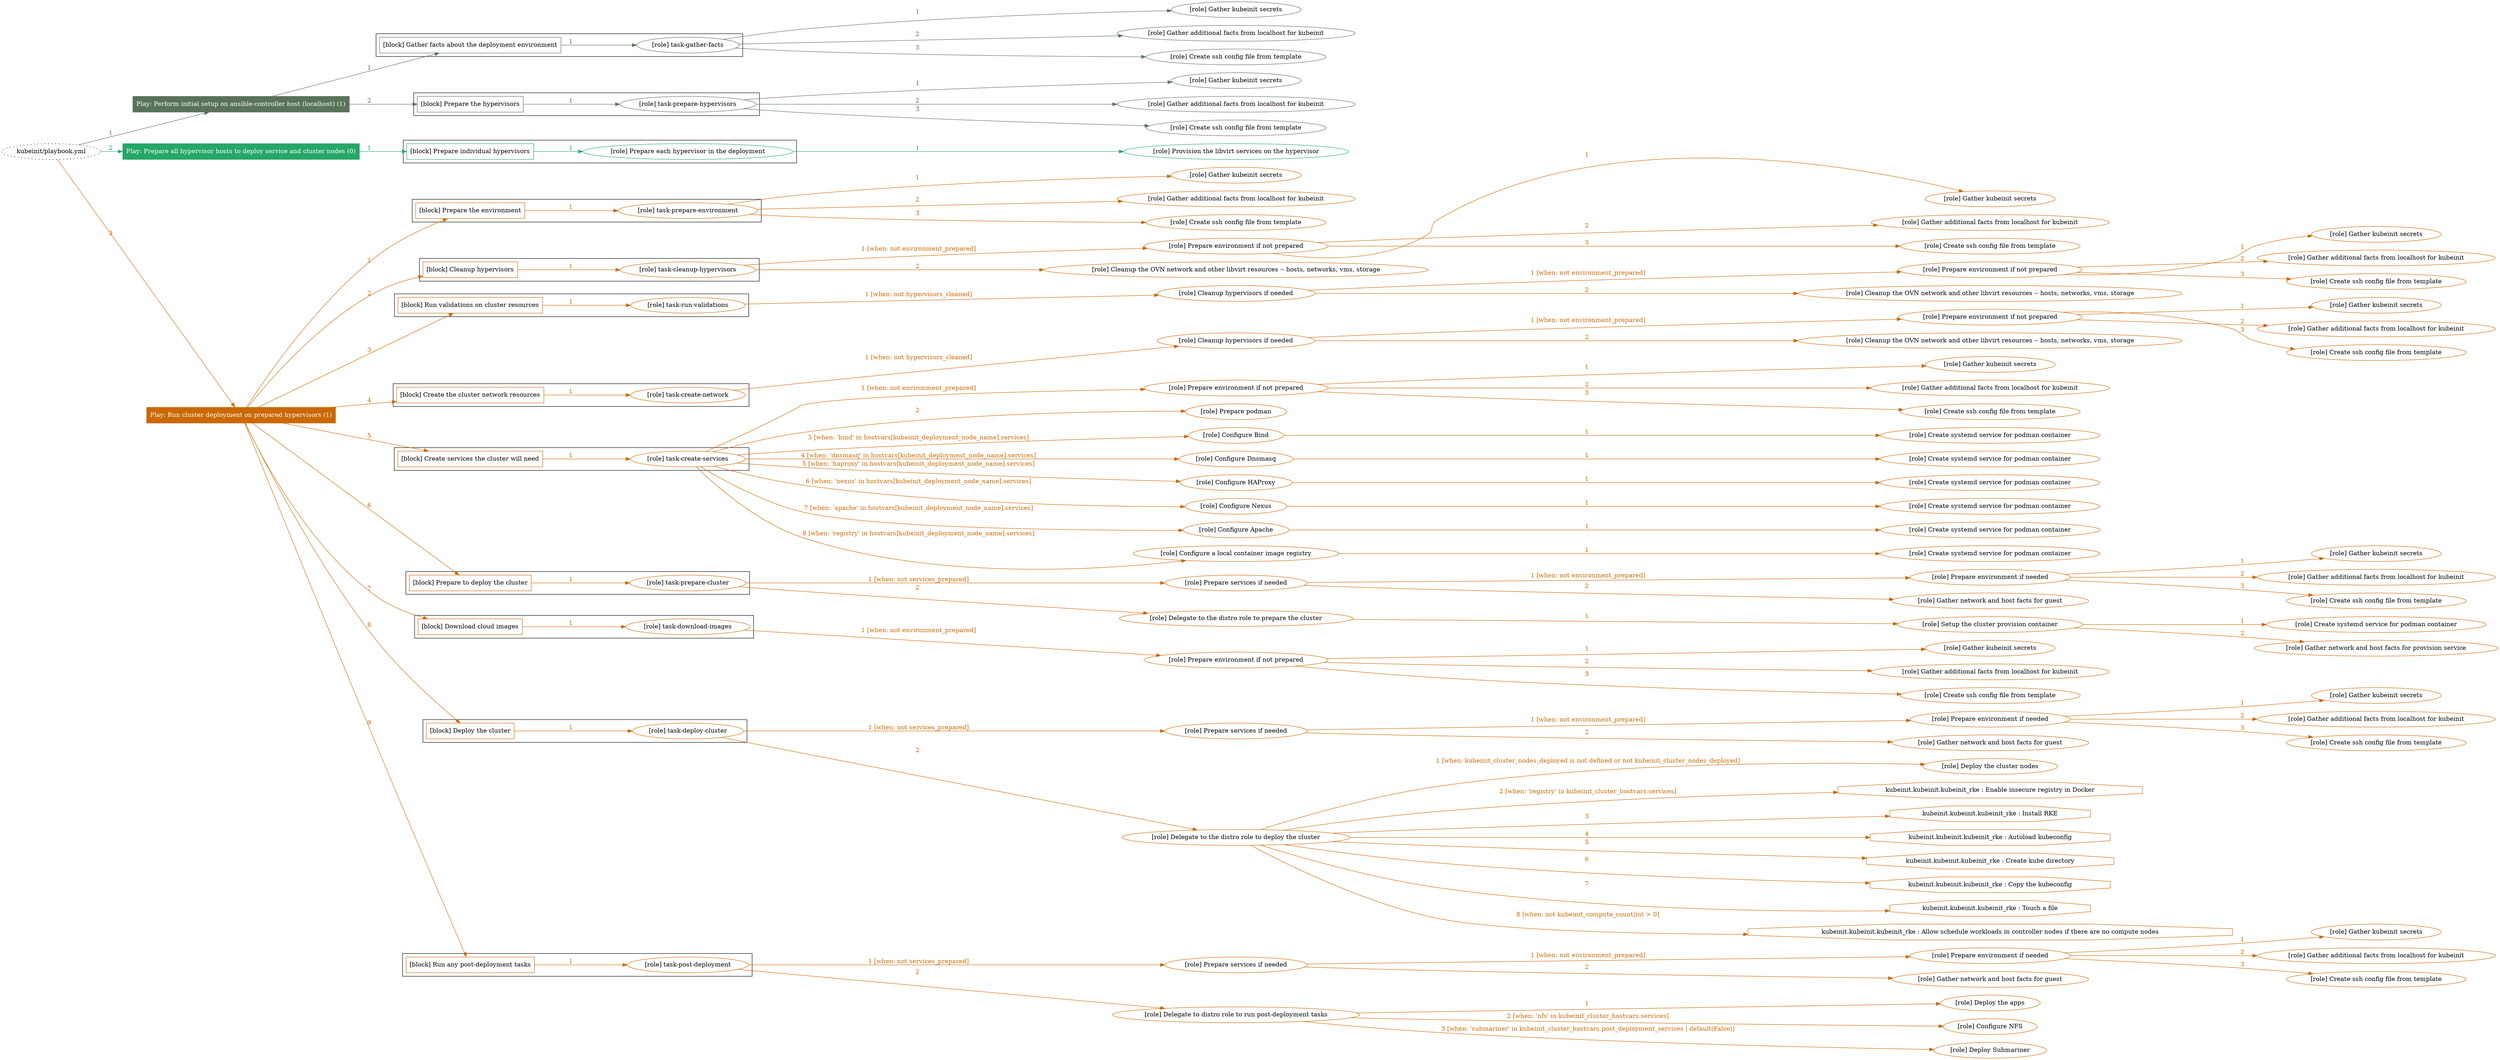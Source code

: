 digraph {
	graph [concentrate=true ordering=in rankdir=LR ratio=fill]
	edge [esep=5 sep=10]
	"kubeinit/playbook.yml" [URL="/home/runner/work/kubeinit/kubeinit/kubeinit/playbook.yml" id=playbook_0640680f style=dotted]
	play_a9585a1d [label="Play: Perform initial setup on ansible-controller host (localhost) (1)" URL="/home/runner/work/kubeinit/kubeinit/kubeinit/playbook.yml" color="#59735b" fontcolor="#ffffff" id=play_a9585a1d shape=box style=filled tooltip=localhost]
	"kubeinit/playbook.yml" -> play_a9585a1d [label="1 " color="#59735b" fontcolor="#59735b" id=edge_07cf45b5 labeltooltip="1 " tooltip="1 "]
	subgraph "Gather kubeinit secrets" {
		role_87d16837 [label="[role] Gather kubeinit secrets" URL="/home/runner/.ansible/collections/ansible_collections/kubeinit/kubeinit/roles/kubeinit_prepare/tasks/gather_kubeinit_facts.yml" color="#59735b" id=role_87d16837 tooltip="Gather kubeinit secrets"]
	}
	subgraph "Gather additional facts from localhost for kubeinit" {
		role_31825353 [label="[role] Gather additional facts from localhost for kubeinit" URL="/home/runner/.ansible/collections/ansible_collections/kubeinit/kubeinit/roles/kubeinit_prepare/tasks/gather_kubeinit_facts.yml" color="#59735b" id=role_31825353 tooltip="Gather additional facts from localhost for kubeinit"]
	}
	subgraph "Create ssh config file from template" {
		role_62c1ba5a [label="[role] Create ssh config file from template" URL="/home/runner/.ansible/collections/ansible_collections/kubeinit/kubeinit/roles/kubeinit_prepare/tasks/gather_kubeinit_facts.yml" color="#59735b" id=role_62c1ba5a tooltip="Create ssh config file from template"]
	}
	subgraph "task-gather-facts" {
		role_0451135e [label="[role] task-gather-facts" URL="/home/runner/work/kubeinit/kubeinit/kubeinit/playbook.yml" color="#59735b" id=role_0451135e tooltip="task-gather-facts"]
		role_0451135e -> role_87d16837 [label="1 " color="#59735b" fontcolor="#59735b" id=edge_85fcbde8 labeltooltip="1 " tooltip="1 "]
		role_0451135e -> role_31825353 [label="2 " color="#59735b" fontcolor="#59735b" id=edge_34ab0690 labeltooltip="2 " tooltip="2 "]
		role_0451135e -> role_62c1ba5a [label="3 " color="#59735b" fontcolor="#59735b" id=edge_86b40a93 labeltooltip="3 " tooltip="3 "]
	}
	subgraph "Gather kubeinit secrets" {
		role_75d07490 [label="[role] Gather kubeinit secrets" URL="/home/runner/.ansible/collections/ansible_collections/kubeinit/kubeinit/roles/kubeinit_prepare/tasks/gather_kubeinit_facts.yml" color="#59735b" id=role_75d07490 tooltip="Gather kubeinit secrets"]
	}
	subgraph "Gather additional facts from localhost for kubeinit" {
		role_0d05b82c [label="[role] Gather additional facts from localhost for kubeinit" URL="/home/runner/.ansible/collections/ansible_collections/kubeinit/kubeinit/roles/kubeinit_prepare/tasks/gather_kubeinit_facts.yml" color="#59735b" id=role_0d05b82c tooltip="Gather additional facts from localhost for kubeinit"]
	}
	subgraph "Create ssh config file from template" {
		role_a7983961 [label="[role] Create ssh config file from template" URL="/home/runner/.ansible/collections/ansible_collections/kubeinit/kubeinit/roles/kubeinit_prepare/tasks/gather_kubeinit_facts.yml" color="#59735b" id=role_a7983961 tooltip="Create ssh config file from template"]
	}
	subgraph "task-prepare-hypervisors" {
		role_18a8e73a [label="[role] task-prepare-hypervisors" URL="/home/runner/work/kubeinit/kubeinit/kubeinit/playbook.yml" color="#59735b" id=role_18a8e73a tooltip="task-prepare-hypervisors"]
		role_18a8e73a -> role_75d07490 [label="1 " color="#59735b" fontcolor="#59735b" id=edge_0344a276 labeltooltip="1 " tooltip="1 "]
		role_18a8e73a -> role_0d05b82c [label="2 " color="#59735b" fontcolor="#59735b" id=edge_66d9ffa1 labeltooltip="2 " tooltip="2 "]
		role_18a8e73a -> role_a7983961 [label="3 " color="#59735b" fontcolor="#59735b" id=edge_4492726b labeltooltip="3 " tooltip="3 "]
	}
	subgraph "Play: Perform initial setup on ansible-controller host (localhost) (1)" {
		play_a9585a1d -> block_f151a450 [label=1 color="#59735b" fontcolor="#59735b" id=edge_dfed8ecf labeltooltip=1 tooltip=1]
		subgraph cluster_block_f151a450 {
			block_f151a450 [label="[block] Gather facts about the deployment environment" URL="/home/runner/work/kubeinit/kubeinit/kubeinit/playbook.yml" color="#59735b" id=block_f151a450 labeltooltip="Gather facts about the deployment environment" shape=box tooltip="Gather facts about the deployment environment"]
			block_f151a450 -> role_0451135e [label="1 " color="#59735b" fontcolor="#59735b" id=edge_000584c2 labeltooltip="1 " tooltip="1 "]
		}
		play_a9585a1d -> block_d1eb945a [label=2 color="#59735b" fontcolor="#59735b" id=edge_f7c29e04 labeltooltip=2 tooltip=2]
		subgraph cluster_block_d1eb945a {
			block_d1eb945a [label="[block] Prepare the hypervisors" URL="/home/runner/work/kubeinit/kubeinit/kubeinit/playbook.yml" color="#59735b" id=block_d1eb945a labeltooltip="Prepare the hypervisors" shape=box tooltip="Prepare the hypervisors"]
			block_d1eb945a -> role_18a8e73a [label="1 " color="#59735b" fontcolor="#59735b" id=edge_e2146496 labeltooltip="1 " tooltip="1 "]
		}
	}
	play_142b5ed6 [label="Play: Prepare all hypervisor hosts to deploy service and cluster nodes (0)" URL="/home/runner/work/kubeinit/kubeinit/kubeinit/playbook.yml" color="#25a768" fontcolor="#ffffff" id=play_142b5ed6 shape=box style=filled tooltip="Play: Prepare all hypervisor hosts to deploy service and cluster nodes (0)"]
	"kubeinit/playbook.yml" -> play_142b5ed6 [label="2 " color="#25a768" fontcolor="#25a768" id=edge_53badcae labeltooltip="2 " tooltip="2 "]
	subgraph "Provision the libvirt services on the hypervisor" {
		role_6e8b9158 [label="[role] Provision the libvirt services on the hypervisor" URL="/home/runner/.ansible/collections/ansible_collections/kubeinit/kubeinit/roles/kubeinit_prepare/tasks/prepare_hypervisor.yml" color="#25a768" id=role_6e8b9158 tooltip="Provision the libvirt services on the hypervisor"]
	}
	subgraph "Prepare each hypervisor in the deployment" {
		role_7f07a1f8 [label="[role] Prepare each hypervisor in the deployment" URL="/home/runner/work/kubeinit/kubeinit/kubeinit/playbook.yml" color="#25a768" id=role_7f07a1f8 tooltip="Prepare each hypervisor in the deployment"]
		role_7f07a1f8 -> role_6e8b9158 [label="1 " color="#25a768" fontcolor="#25a768" id=edge_e6b1a497 labeltooltip="1 " tooltip="1 "]
	}
	subgraph "Play: Prepare all hypervisor hosts to deploy service and cluster nodes (0)" {
		play_142b5ed6 -> block_7cfc4d73 [label=1 color="#25a768" fontcolor="#25a768" id=edge_c8fb5dee labeltooltip=1 tooltip=1]
		subgraph cluster_block_7cfc4d73 {
			block_7cfc4d73 [label="[block] Prepare individual hypervisors" URL="/home/runner/work/kubeinit/kubeinit/kubeinit/playbook.yml" color="#25a768" id=block_7cfc4d73 labeltooltip="Prepare individual hypervisors" shape=box tooltip="Prepare individual hypervisors"]
			block_7cfc4d73 -> role_7f07a1f8 [label="1 " color="#25a768" fontcolor="#25a768" id=edge_9ea50f41 labeltooltip="1 " tooltip="1 "]
		}
	}
	play_3e7f0813 [label="Play: Run cluster deployment on prepared hypervisors (1)" URL="/home/runner/work/kubeinit/kubeinit/kubeinit/playbook.yml" color="#ca6802" fontcolor="#ffffff" id=play_3e7f0813 shape=box style=filled tooltip=localhost]
	"kubeinit/playbook.yml" -> play_3e7f0813 [label="3 " color="#ca6802" fontcolor="#ca6802" id=edge_37ff9d05 labeltooltip="3 " tooltip="3 "]
	subgraph "Gather kubeinit secrets" {
		role_c8e1e666 [label="[role] Gather kubeinit secrets" URL="/home/runner/.ansible/collections/ansible_collections/kubeinit/kubeinit/roles/kubeinit_prepare/tasks/gather_kubeinit_facts.yml" color="#ca6802" id=role_c8e1e666 tooltip="Gather kubeinit secrets"]
	}
	subgraph "Gather additional facts from localhost for kubeinit" {
		role_4b6897be [label="[role] Gather additional facts from localhost for kubeinit" URL="/home/runner/.ansible/collections/ansible_collections/kubeinit/kubeinit/roles/kubeinit_prepare/tasks/gather_kubeinit_facts.yml" color="#ca6802" id=role_4b6897be tooltip="Gather additional facts from localhost for kubeinit"]
	}
	subgraph "Create ssh config file from template" {
		role_63edec55 [label="[role] Create ssh config file from template" URL="/home/runner/.ansible/collections/ansible_collections/kubeinit/kubeinit/roles/kubeinit_prepare/tasks/gather_kubeinit_facts.yml" color="#ca6802" id=role_63edec55 tooltip="Create ssh config file from template"]
	}
	subgraph "task-prepare-environment" {
		role_94c4516e [label="[role] task-prepare-environment" URL="/home/runner/work/kubeinit/kubeinit/kubeinit/playbook.yml" color="#ca6802" id=role_94c4516e tooltip="task-prepare-environment"]
		role_94c4516e -> role_c8e1e666 [label="1 " color="#ca6802" fontcolor="#ca6802" id=edge_33fbd3b3 labeltooltip="1 " tooltip="1 "]
		role_94c4516e -> role_4b6897be [label="2 " color="#ca6802" fontcolor="#ca6802" id=edge_2d9f947e labeltooltip="2 " tooltip="2 "]
		role_94c4516e -> role_63edec55 [label="3 " color="#ca6802" fontcolor="#ca6802" id=edge_84a8a67f labeltooltip="3 " tooltip="3 "]
	}
	subgraph "Gather kubeinit secrets" {
		role_1594f84d [label="[role] Gather kubeinit secrets" URL="/home/runner/.ansible/collections/ansible_collections/kubeinit/kubeinit/roles/kubeinit_prepare/tasks/gather_kubeinit_facts.yml" color="#ca6802" id=role_1594f84d tooltip="Gather kubeinit secrets"]
	}
	subgraph "Gather additional facts from localhost for kubeinit" {
		role_be01b322 [label="[role] Gather additional facts from localhost for kubeinit" URL="/home/runner/.ansible/collections/ansible_collections/kubeinit/kubeinit/roles/kubeinit_prepare/tasks/gather_kubeinit_facts.yml" color="#ca6802" id=role_be01b322 tooltip="Gather additional facts from localhost for kubeinit"]
	}
	subgraph "Create ssh config file from template" {
		role_306e5e52 [label="[role] Create ssh config file from template" URL="/home/runner/.ansible/collections/ansible_collections/kubeinit/kubeinit/roles/kubeinit_prepare/tasks/gather_kubeinit_facts.yml" color="#ca6802" id=role_306e5e52 tooltip="Create ssh config file from template"]
	}
	subgraph "Prepare environment if not prepared" {
		role_b00c5cc1 [label="[role] Prepare environment if not prepared" URL="/home/runner/.ansible/collections/ansible_collections/kubeinit/kubeinit/roles/kubeinit_prepare/tasks/cleanup_hypervisors.yml" color="#ca6802" id=role_b00c5cc1 tooltip="Prepare environment if not prepared"]
		role_b00c5cc1 -> role_1594f84d [label="1 " color="#ca6802" fontcolor="#ca6802" id=edge_0546306d labeltooltip="1 " tooltip="1 "]
		role_b00c5cc1 -> role_be01b322 [label="2 " color="#ca6802" fontcolor="#ca6802" id=edge_de586857 labeltooltip="2 " tooltip="2 "]
		role_b00c5cc1 -> role_306e5e52 [label="3 " color="#ca6802" fontcolor="#ca6802" id=edge_0188a30b labeltooltip="3 " tooltip="3 "]
	}
	subgraph "Cleanup the OVN network and other libvirt resources -- hosts, networks, vms, storage" {
		role_84ffcbf1 [label="[role] Cleanup the OVN network and other libvirt resources -- hosts, networks, vms, storage" URL="/home/runner/.ansible/collections/ansible_collections/kubeinit/kubeinit/roles/kubeinit_prepare/tasks/cleanup_hypervisors.yml" color="#ca6802" id=role_84ffcbf1 tooltip="Cleanup the OVN network and other libvirt resources -- hosts, networks, vms, storage"]
	}
	subgraph "task-cleanup-hypervisors" {
		role_b2281a4a [label="[role] task-cleanup-hypervisors" URL="/home/runner/work/kubeinit/kubeinit/kubeinit/playbook.yml" color="#ca6802" id=role_b2281a4a tooltip="task-cleanup-hypervisors"]
		role_b2281a4a -> role_b00c5cc1 [label="1 [when: not environment_prepared]" color="#ca6802" fontcolor="#ca6802" id=edge_f66454c6 labeltooltip="1 [when: not environment_prepared]" tooltip="1 [when: not environment_prepared]"]
		role_b2281a4a -> role_84ffcbf1 [label="2 " color="#ca6802" fontcolor="#ca6802" id=edge_be754d77 labeltooltip="2 " tooltip="2 "]
	}
	subgraph "Gather kubeinit secrets" {
		role_50975f66 [label="[role] Gather kubeinit secrets" URL="/home/runner/.ansible/collections/ansible_collections/kubeinit/kubeinit/roles/kubeinit_prepare/tasks/gather_kubeinit_facts.yml" color="#ca6802" id=role_50975f66 tooltip="Gather kubeinit secrets"]
	}
	subgraph "Gather additional facts from localhost for kubeinit" {
		role_d4468788 [label="[role] Gather additional facts from localhost for kubeinit" URL="/home/runner/.ansible/collections/ansible_collections/kubeinit/kubeinit/roles/kubeinit_prepare/tasks/gather_kubeinit_facts.yml" color="#ca6802" id=role_d4468788 tooltip="Gather additional facts from localhost for kubeinit"]
	}
	subgraph "Create ssh config file from template" {
		role_a4caee79 [label="[role] Create ssh config file from template" URL="/home/runner/.ansible/collections/ansible_collections/kubeinit/kubeinit/roles/kubeinit_prepare/tasks/gather_kubeinit_facts.yml" color="#ca6802" id=role_a4caee79 tooltip="Create ssh config file from template"]
	}
	subgraph "Prepare environment if not prepared" {
		role_0c4a102f [label="[role] Prepare environment if not prepared" URL="/home/runner/.ansible/collections/ansible_collections/kubeinit/kubeinit/roles/kubeinit_prepare/tasks/cleanup_hypervisors.yml" color="#ca6802" id=role_0c4a102f tooltip="Prepare environment if not prepared"]
		role_0c4a102f -> role_50975f66 [label="1 " color="#ca6802" fontcolor="#ca6802" id=edge_43abbfce labeltooltip="1 " tooltip="1 "]
		role_0c4a102f -> role_d4468788 [label="2 " color="#ca6802" fontcolor="#ca6802" id=edge_35a3434b labeltooltip="2 " tooltip="2 "]
		role_0c4a102f -> role_a4caee79 [label="3 " color="#ca6802" fontcolor="#ca6802" id=edge_344aa70c labeltooltip="3 " tooltip="3 "]
	}
	subgraph "Cleanup the OVN network and other libvirt resources -- hosts, networks, vms, storage" {
		role_9cace9ad [label="[role] Cleanup the OVN network and other libvirt resources -- hosts, networks, vms, storage" URL="/home/runner/.ansible/collections/ansible_collections/kubeinit/kubeinit/roles/kubeinit_prepare/tasks/cleanup_hypervisors.yml" color="#ca6802" id=role_9cace9ad tooltip="Cleanup the OVN network and other libvirt resources -- hosts, networks, vms, storage"]
	}
	subgraph "Cleanup hypervisors if needed" {
		role_eada2292 [label="[role] Cleanup hypervisors if needed" URL="/home/runner/.ansible/collections/ansible_collections/kubeinit/kubeinit/roles/kubeinit_validations/tasks/main.yml" color="#ca6802" id=role_eada2292 tooltip="Cleanup hypervisors if needed"]
		role_eada2292 -> role_0c4a102f [label="1 [when: not environment_prepared]" color="#ca6802" fontcolor="#ca6802" id=edge_e695246a labeltooltip="1 [when: not environment_prepared]" tooltip="1 [when: not environment_prepared]"]
		role_eada2292 -> role_9cace9ad [label="2 " color="#ca6802" fontcolor="#ca6802" id=edge_4f4617be labeltooltip="2 " tooltip="2 "]
	}
	subgraph "task-run-validations" {
		role_eeb09c8d [label="[role] task-run-validations" URL="/home/runner/work/kubeinit/kubeinit/kubeinit/playbook.yml" color="#ca6802" id=role_eeb09c8d tooltip="task-run-validations"]
		role_eeb09c8d -> role_eada2292 [label="1 [when: not hypervisors_cleaned]" color="#ca6802" fontcolor="#ca6802" id=edge_45a77f6d labeltooltip="1 [when: not hypervisors_cleaned]" tooltip="1 [when: not hypervisors_cleaned]"]
	}
	subgraph "Gather kubeinit secrets" {
		role_e948ea29 [label="[role] Gather kubeinit secrets" URL="/home/runner/.ansible/collections/ansible_collections/kubeinit/kubeinit/roles/kubeinit_prepare/tasks/gather_kubeinit_facts.yml" color="#ca6802" id=role_e948ea29 tooltip="Gather kubeinit secrets"]
	}
	subgraph "Gather additional facts from localhost for kubeinit" {
		role_bf2876fe [label="[role] Gather additional facts from localhost for kubeinit" URL="/home/runner/.ansible/collections/ansible_collections/kubeinit/kubeinit/roles/kubeinit_prepare/tasks/gather_kubeinit_facts.yml" color="#ca6802" id=role_bf2876fe tooltip="Gather additional facts from localhost for kubeinit"]
	}
	subgraph "Create ssh config file from template" {
		role_cbcf3d3b [label="[role] Create ssh config file from template" URL="/home/runner/.ansible/collections/ansible_collections/kubeinit/kubeinit/roles/kubeinit_prepare/tasks/gather_kubeinit_facts.yml" color="#ca6802" id=role_cbcf3d3b tooltip="Create ssh config file from template"]
	}
	subgraph "Prepare environment if not prepared" {
		role_732fb8f5 [label="[role] Prepare environment if not prepared" URL="/home/runner/.ansible/collections/ansible_collections/kubeinit/kubeinit/roles/kubeinit_prepare/tasks/cleanup_hypervisors.yml" color="#ca6802" id=role_732fb8f5 tooltip="Prepare environment if not prepared"]
		role_732fb8f5 -> role_e948ea29 [label="1 " color="#ca6802" fontcolor="#ca6802" id=edge_f64d64fd labeltooltip="1 " tooltip="1 "]
		role_732fb8f5 -> role_bf2876fe [label="2 " color="#ca6802" fontcolor="#ca6802" id=edge_c0a2d7f8 labeltooltip="2 " tooltip="2 "]
		role_732fb8f5 -> role_cbcf3d3b [label="3 " color="#ca6802" fontcolor="#ca6802" id=edge_a7ef8968 labeltooltip="3 " tooltip="3 "]
	}
	subgraph "Cleanup the OVN network and other libvirt resources -- hosts, networks, vms, storage" {
		role_ae3c1d16 [label="[role] Cleanup the OVN network and other libvirt resources -- hosts, networks, vms, storage" URL="/home/runner/.ansible/collections/ansible_collections/kubeinit/kubeinit/roles/kubeinit_prepare/tasks/cleanup_hypervisors.yml" color="#ca6802" id=role_ae3c1d16 tooltip="Cleanup the OVN network and other libvirt resources -- hosts, networks, vms, storage"]
	}
	subgraph "Cleanup hypervisors if needed" {
		role_80d025b4 [label="[role] Cleanup hypervisors if needed" URL="/home/runner/.ansible/collections/ansible_collections/kubeinit/kubeinit/roles/kubeinit_libvirt/tasks/create_network.yml" color="#ca6802" id=role_80d025b4 tooltip="Cleanup hypervisors if needed"]
		role_80d025b4 -> role_732fb8f5 [label="1 [when: not environment_prepared]" color="#ca6802" fontcolor="#ca6802" id=edge_e5803a18 labeltooltip="1 [when: not environment_prepared]" tooltip="1 [when: not environment_prepared]"]
		role_80d025b4 -> role_ae3c1d16 [label="2 " color="#ca6802" fontcolor="#ca6802" id=edge_aa1f765d labeltooltip="2 " tooltip="2 "]
	}
	subgraph "task-create-network" {
		role_e92f914d [label="[role] task-create-network" URL="/home/runner/work/kubeinit/kubeinit/kubeinit/playbook.yml" color="#ca6802" id=role_e92f914d tooltip="task-create-network"]
		role_e92f914d -> role_80d025b4 [label="1 [when: not hypervisors_cleaned]" color="#ca6802" fontcolor="#ca6802" id=edge_e3471dbd labeltooltip="1 [when: not hypervisors_cleaned]" tooltip="1 [when: not hypervisors_cleaned]"]
	}
	subgraph "Gather kubeinit secrets" {
		role_0663aa3c [label="[role] Gather kubeinit secrets" URL="/home/runner/.ansible/collections/ansible_collections/kubeinit/kubeinit/roles/kubeinit_prepare/tasks/gather_kubeinit_facts.yml" color="#ca6802" id=role_0663aa3c tooltip="Gather kubeinit secrets"]
	}
	subgraph "Gather additional facts from localhost for kubeinit" {
		role_83c4ad8c [label="[role] Gather additional facts from localhost for kubeinit" URL="/home/runner/.ansible/collections/ansible_collections/kubeinit/kubeinit/roles/kubeinit_prepare/tasks/gather_kubeinit_facts.yml" color="#ca6802" id=role_83c4ad8c tooltip="Gather additional facts from localhost for kubeinit"]
	}
	subgraph "Create ssh config file from template" {
		role_07c0d23c [label="[role] Create ssh config file from template" URL="/home/runner/.ansible/collections/ansible_collections/kubeinit/kubeinit/roles/kubeinit_prepare/tasks/gather_kubeinit_facts.yml" color="#ca6802" id=role_07c0d23c tooltip="Create ssh config file from template"]
	}
	subgraph "Prepare environment if not prepared" {
		role_04cc0073 [label="[role] Prepare environment if not prepared" URL="/home/runner/.ansible/collections/ansible_collections/kubeinit/kubeinit/roles/kubeinit_services/tasks/main.yml" color="#ca6802" id=role_04cc0073 tooltip="Prepare environment if not prepared"]
		role_04cc0073 -> role_0663aa3c [label="1 " color="#ca6802" fontcolor="#ca6802" id=edge_bad6f4e7 labeltooltip="1 " tooltip="1 "]
		role_04cc0073 -> role_83c4ad8c [label="2 " color="#ca6802" fontcolor="#ca6802" id=edge_6e269865 labeltooltip="2 " tooltip="2 "]
		role_04cc0073 -> role_07c0d23c [label="3 " color="#ca6802" fontcolor="#ca6802" id=edge_2ac00c42 labeltooltip="3 " tooltip="3 "]
	}
	subgraph "Prepare podman" {
		role_44bc117f [label="[role] Prepare podman" URL="/home/runner/.ansible/collections/ansible_collections/kubeinit/kubeinit/roles/kubeinit_services/tasks/00_create_service_pod.yml" color="#ca6802" id=role_44bc117f tooltip="Prepare podman"]
	}
	subgraph "Create systemd service for podman container" {
		role_14d12d30 [label="[role] Create systemd service for podman container" URL="/home/runner/.ansible/collections/ansible_collections/kubeinit/kubeinit/roles/kubeinit_bind/tasks/main.yml" color="#ca6802" id=role_14d12d30 tooltip="Create systemd service for podman container"]
	}
	subgraph "Configure Bind" {
		role_6896839d [label="[role] Configure Bind" URL="/home/runner/.ansible/collections/ansible_collections/kubeinit/kubeinit/roles/kubeinit_services/tasks/start_services_containers.yml" color="#ca6802" id=role_6896839d tooltip="Configure Bind"]
		role_6896839d -> role_14d12d30 [label="1 " color="#ca6802" fontcolor="#ca6802" id=edge_aa9a9383 labeltooltip="1 " tooltip="1 "]
	}
	subgraph "Create systemd service for podman container" {
		role_66e6ff28 [label="[role] Create systemd service for podman container" URL="/home/runner/.ansible/collections/ansible_collections/kubeinit/kubeinit/roles/kubeinit_dnsmasq/tasks/main.yml" color="#ca6802" id=role_66e6ff28 tooltip="Create systemd service for podman container"]
	}
	subgraph "Configure Dnsmasq" {
		role_ebe88e75 [label="[role] Configure Dnsmasq" URL="/home/runner/.ansible/collections/ansible_collections/kubeinit/kubeinit/roles/kubeinit_services/tasks/start_services_containers.yml" color="#ca6802" id=role_ebe88e75 tooltip="Configure Dnsmasq"]
		role_ebe88e75 -> role_66e6ff28 [label="1 " color="#ca6802" fontcolor="#ca6802" id=edge_94713496 labeltooltip="1 " tooltip="1 "]
	}
	subgraph "Create systemd service for podman container" {
		role_4001967b [label="[role] Create systemd service for podman container" URL="/home/runner/.ansible/collections/ansible_collections/kubeinit/kubeinit/roles/kubeinit_haproxy/tasks/main.yml" color="#ca6802" id=role_4001967b tooltip="Create systemd service for podman container"]
	}
	subgraph "Configure HAProxy" {
		role_2ffd4a10 [label="[role] Configure HAProxy" URL="/home/runner/.ansible/collections/ansible_collections/kubeinit/kubeinit/roles/kubeinit_services/tasks/start_services_containers.yml" color="#ca6802" id=role_2ffd4a10 tooltip="Configure HAProxy"]
		role_2ffd4a10 -> role_4001967b [label="1 " color="#ca6802" fontcolor="#ca6802" id=edge_4b08b9f7 labeltooltip="1 " tooltip="1 "]
	}
	subgraph "Create systemd service for podman container" {
		role_b27642c4 [label="[role] Create systemd service for podman container" URL="/home/runner/.ansible/collections/ansible_collections/kubeinit/kubeinit/roles/kubeinit_nexus/tasks/main.yml" color="#ca6802" id=role_b27642c4 tooltip="Create systemd service for podman container"]
	}
	subgraph "Configure Nexus" {
		role_e2bb6fb4 [label="[role] Configure Nexus" URL="/home/runner/.ansible/collections/ansible_collections/kubeinit/kubeinit/roles/kubeinit_services/tasks/start_services_containers.yml" color="#ca6802" id=role_e2bb6fb4 tooltip="Configure Nexus"]
		role_e2bb6fb4 -> role_b27642c4 [label="1 " color="#ca6802" fontcolor="#ca6802" id=edge_12480f10 labeltooltip="1 " tooltip="1 "]
	}
	subgraph "Create systemd service for podman container" {
		role_c12a4783 [label="[role] Create systemd service for podman container" URL="/home/runner/.ansible/collections/ansible_collections/kubeinit/kubeinit/roles/kubeinit_apache/tasks/main.yml" color="#ca6802" id=role_c12a4783 tooltip="Create systemd service for podman container"]
	}
	subgraph "Configure Apache" {
		role_ad6706fb [label="[role] Configure Apache" URL="/home/runner/.ansible/collections/ansible_collections/kubeinit/kubeinit/roles/kubeinit_services/tasks/start_services_containers.yml" color="#ca6802" id=role_ad6706fb tooltip="Configure Apache"]
		role_ad6706fb -> role_c12a4783 [label="1 " color="#ca6802" fontcolor="#ca6802" id=edge_a1da99e3 labeltooltip="1 " tooltip="1 "]
	}
	subgraph "Create systemd service for podman container" {
		role_1a488448 [label="[role] Create systemd service for podman container" URL="/home/runner/.ansible/collections/ansible_collections/kubeinit/kubeinit/roles/kubeinit_registry/tasks/main.yml" color="#ca6802" id=role_1a488448 tooltip="Create systemd service for podman container"]
	}
	subgraph "Configure a local container image registry" {
		role_e62e9b98 [label="[role] Configure a local container image registry" URL="/home/runner/.ansible/collections/ansible_collections/kubeinit/kubeinit/roles/kubeinit_services/tasks/start_services_containers.yml" color="#ca6802" id=role_e62e9b98 tooltip="Configure a local container image registry"]
		role_e62e9b98 -> role_1a488448 [label="1 " color="#ca6802" fontcolor="#ca6802" id=edge_645fa700 labeltooltip="1 " tooltip="1 "]
	}
	subgraph "task-create-services" {
		role_97cfad1b [label="[role] task-create-services" URL="/home/runner/work/kubeinit/kubeinit/kubeinit/playbook.yml" color="#ca6802" id=role_97cfad1b tooltip="task-create-services"]
		role_97cfad1b -> role_04cc0073 [label="1 [when: not environment_prepared]" color="#ca6802" fontcolor="#ca6802" id=edge_bb05a455 labeltooltip="1 [when: not environment_prepared]" tooltip="1 [when: not environment_prepared]"]
		role_97cfad1b -> role_44bc117f [label="2 " color="#ca6802" fontcolor="#ca6802" id=edge_3ea57ca6 labeltooltip="2 " tooltip="2 "]
		role_97cfad1b -> role_6896839d [label="3 [when: 'bind' in hostvars[kubeinit_deployment_node_name].services]" color="#ca6802" fontcolor="#ca6802" id=edge_3d042d40 labeltooltip="3 [when: 'bind' in hostvars[kubeinit_deployment_node_name].services]" tooltip="3 [when: 'bind' in hostvars[kubeinit_deployment_node_name].services]"]
		role_97cfad1b -> role_ebe88e75 [label="4 [when: 'dnsmasq' in hostvars[kubeinit_deployment_node_name].services]" color="#ca6802" fontcolor="#ca6802" id=edge_01fc70ca labeltooltip="4 [when: 'dnsmasq' in hostvars[kubeinit_deployment_node_name].services]" tooltip="4 [when: 'dnsmasq' in hostvars[kubeinit_deployment_node_name].services]"]
		role_97cfad1b -> role_2ffd4a10 [label="5 [when: 'haproxy' in hostvars[kubeinit_deployment_node_name].services]" color="#ca6802" fontcolor="#ca6802" id=edge_2b574916 labeltooltip="5 [when: 'haproxy' in hostvars[kubeinit_deployment_node_name].services]" tooltip="5 [when: 'haproxy' in hostvars[kubeinit_deployment_node_name].services]"]
		role_97cfad1b -> role_e2bb6fb4 [label="6 [when: 'nexus' in hostvars[kubeinit_deployment_node_name].services]" color="#ca6802" fontcolor="#ca6802" id=edge_a3bc76d4 labeltooltip="6 [when: 'nexus' in hostvars[kubeinit_deployment_node_name].services]" tooltip="6 [when: 'nexus' in hostvars[kubeinit_deployment_node_name].services]"]
		role_97cfad1b -> role_ad6706fb [label="7 [when: 'apache' in hostvars[kubeinit_deployment_node_name].services]" color="#ca6802" fontcolor="#ca6802" id=edge_ffc3efec labeltooltip="7 [when: 'apache' in hostvars[kubeinit_deployment_node_name].services]" tooltip="7 [when: 'apache' in hostvars[kubeinit_deployment_node_name].services]"]
		role_97cfad1b -> role_e62e9b98 [label="8 [when: 'registry' in hostvars[kubeinit_deployment_node_name].services]" color="#ca6802" fontcolor="#ca6802" id=edge_fea98981 labeltooltip="8 [when: 'registry' in hostvars[kubeinit_deployment_node_name].services]" tooltip="8 [when: 'registry' in hostvars[kubeinit_deployment_node_name].services]"]
	}
	subgraph "Gather kubeinit secrets" {
		role_6c2e3fa6 [label="[role] Gather kubeinit secrets" URL="/home/runner/.ansible/collections/ansible_collections/kubeinit/kubeinit/roles/kubeinit_prepare/tasks/gather_kubeinit_facts.yml" color="#ca6802" id=role_6c2e3fa6 tooltip="Gather kubeinit secrets"]
	}
	subgraph "Gather additional facts from localhost for kubeinit" {
		role_af58f6d1 [label="[role] Gather additional facts from localhost for kubeinit" URL="/home/runner/.ansible/collections/ansible_collections/kubeinit/kubeinit/roles/kubeinit_prepare/tasks/gather_kubeinit_facts.yml" color="#ca6802" id=role_af58f6d1 tooltip="Gather additional facts from localhost for kubeinit"]
	}
	subgraph "Create ssh config file from template" {
		role_1a752a43 [label="[role] Create ssh config file from template" URL="/home/runner/.ansible/collections/ansible_collections/kubeinit/kubeinit/roles/kubeinit_prepare/tasks/gather_kubeinit_facts.yml" color="#ca6802" id=role_1a752a43 tooltip="Create ssh config file from template"]
	}
	subgraph "Prepare environment if needed" {
		role_867fe008 [label="[role] Prepare environment if needed" URL="/home/runner/.ansible/collections/ansible_collections/kubeinit/kubeinit/roles/kubeinit_services/tasks/prepare_services.yml" color="#ca6802" id=role_867fe008 tooltip="Prepare environment if needed"]
		role_867fe008 -> role_6c2e3fa6 [label="1 " color="#ca6802" fontcolor="#ca6802" id=edge_23b918aa labeltooltip="1 " tooltip="1 "]
		role_867fe008 -> role_af58f6d1 [label="2 " color="#ca6802" fontcolor="#ca6802" id=edge_c81dadb7 labeltooltip="2 " tooltip="2 "]
		role_867fe008 -> role_1a752a43 [label="3 " color="#ca6802" fontcolor="#ca6802" id=edge_0bc8dfa8 labeltooltip="3 " tooltip="3 "]
	}
	subgraph "Gather network and host facts for guest" {
		role_ae264b52 [label="[role] Gather network and host facts for guest" URL="/home/runner/.ansible/collections/ansible_collections/kubeinit/kubeinit/roles/kubeinit_services/tasks/prepare_services.yml" color="#ca6802" id=role_ae264b52 tooltip="Gather network and host facts for guest"]
	}
	subgraph "Prepare services if needed" {
		role_77fe8ebb [label="[role] Prepare services if needed" URL="/home/runner/.ansible/collections/ansible_collections/kubeinit/kubeinit/roles/kubeinit_prepare/tasks/prepare_cluster.yml" color="#ca6802" id=role_77fe8ebb tooltip="Prepare services if needed"]
		role_77fe8ebb -> role_867fe008 [label="1 [when: not environment_prepared]" color="#ca6802" fontcolor="#ca6802" id=edge_4406b8db labeltooltip="1 [when: not environment_prepared]" tooltip="1 [when: not environment_prepared]"]
		role_77fe8ebb -> role_ae264b52 [label="2 " color="#ca6802" fontcolor="#ca6802" id=edge_416341c5 labeltooltip="2 " tooltip="2 "]
	}
	subgraph "Create systemd service for podman container" {
		role_da0023c6 [label="[role] Create systemd service for podman container" URL="/home/runner/.ansible/collections/ansible_collections/kubeinit/kubeinit/roles/kubeinit_services/tasks/create_provision_container.yml" color="#ca6802" id=role_da0023c6 tooltip="Create systemd service for podman container"]
	}
	subgraph "Gather network and host facts for provision service" {
		role_5a28c3c5 [label="[role] Gather network and host facts for provision service" URL="/home/runner/.ansible/collections/ansible_collections/kubeinit/kubeinit/roles/kubeinit_services/tasks/create_provision_container.yml" color="#ca6802" id=role_5a28c3c5 tooltip="Gather network and host facts for provision service"]
	}
	subgraph "Setup the cluster provision container" {
		role_b80c2914 [label="[role] Setup the cluster provision container" URL="/home/runner/.ansible/collections/ansible_collections/kubeinit/kubeinit/roles/kubeinit_rke/tasks/prepare_cluster.yml" color="#ca6802" id=role_b80c2914 tooltip="Setup the cluster provision container"]
		role_b80c2914 -> role_da0023c6 [label="1 " color="#ca6802" fontcolor="#ca6802" id=edge_bf99b266 labeltooltip="1 " tooltip="1 "]
		role_b80c2914 -> role_5a28c3c5 [label="2 " color="#ca6802" fontcolor="#ca6802" id=edge_17a2cb4e labeltooltip="2 " tooltip="2 "]
	}
	subgraph "Delegate to the distro role to prepare the cluster" {
		role_4870122b [label="[role] Delegate to the distro role to prepare the cluster" URL="/home/runner/.ansible/collections/ansible_collections/kubeinit/kubeinit/roles/kubeinit_prepare/tasks/prepare_cluster.yml" color="#ca6802" id=role_4870122b tooltip="Delegate to the distro role to prepare the cluster"]
		role_4870122b -> role_b80c2914 [label="1 " color="#ca6802" fontcolor="#ca6802" id=edge_597311cd labeltooltip="1 " tooltip="1 "]
	}
	subgraph "task-prepare-cluster" {
		role_6ad6878a [label="[role] task-prepare-cluster" URL="/home/runner/work/kubeinit/kubeinit/kubeinit/playbook.yml" color="#ca6802" id=role_6ad6878a tooltip="task-prepare-cluster"]
		role_6ad6878a -> role_77fe8ebb [label="1 [when: not services_prepared]" color="#ca6802" fontcolor="#ca6802" id=edge_afa528d4 labeltooltip="1 [when: not services_prepared]" tooltip="1 [when: not services_prepared]"]
		role_6ad6878a -> role_4870122b [label="2 " color="#ca6802" fontcolor="#ca6802" id=edge_a983267d labeltooltip="2 " tooltip="2 "]
	}
	subgraph "Gather kubeinit secrets" {
		role_66b98def [label="[role] Gather kubeinit secrets" URL="/home/runner/.ansible/collections/ansible_collections/kubeinit/kubeinit/roles/kubeinit_prepare/tasks/gather_kubeinit_facts.yml" color="#ca6802" id=role_66b98def tooltip="Gather kubeinit secrets"]
	}
	subgraph "Gather additional facts from localhost for kubeinit" {
		role_52499fa9 [label="[role] Gather additional facts from localhost for kubeinit" URL="/home/runner/.ansible/collections/ansible_collections/kubeinit/kubeinit/roles/kubeinit_prepare/tasks/gather_kubeinit_facts.yml" color="#ca6802" id=role_52499fa9 tooltip="Gather additional facts from localhost for kubeinit"]
	}
	subgraph "Create ssh config file from template" {
		role_d549a9b0 [label="[role] Create ssh config file from template" URL="/home/runner/.ansible/collections/ansible_collections/kubeinit/kubeinit/roles/kubeinit_prepare/tasks/gather_kubeinit_facts.yml" color="#ca6802" id=role_d549a9b0 tooltip="Create ssh config file from template"]
	}
	subgraph "Prepare environment if not prepared" {
		role_766fd655 [label="[role] Prepare environment if not prepared" URL="/home/runner/.ansible/collections/ansible_collections/kubeinit/kubeinit/roles/kubeinit_libvirt/tasks/download_cloud_images.yml" color="#ca6802" id=role_766fd655 tooltip="Prepare environment if not prepared"]
		role_766fd655 -> role_66b98def [label="1 " color="#ca6802" fontcolor="#ca6802" id=edge_e008ae21 labeltooltip="1 " tooltip="1 "]
		role_766fd655 -> role_52499fa9 [label="2 " color="#ca6802" fontcolor="#ca6802" id=edge_d5174408 labeltooltip="2 " tooltip="2 "]
		role_766fd655 -> role_d549a9b0 [label="3 " color="#ca6802" fontcolor="#ca6802" id=edge_61ca260f labeltooltip="3 " tooltip="3 "]
	}
	subgraph "task-download-images" {
		role_e4ebbf44 [label="[role] task-download-images" URL="/home/runner/work/kubeinit/kubeinit/kubeinit/playbook.yml" color="#ca6802" id=role_e4ebbf44 tooltip="task-download-images"]
		role_e4ebbf44 -> role_766fd655 [label="1 [when: not environment_prepared]" color="#ca6802" fontcolor="#ca6802" id=edge_fecb92c9 labeltooltip="1 [when: not environment_prepared]" tooltip="1 [when: not environment_prepared]"]
	}
	subgraph "Gather kubeinit secrets" {
		role_4ca878dd [label="[role] Gather kubeinit secrets" URL="/home/runner/.ansible/collections/ansible_collections/kubeinit/kubeinit/roles/kubeinit_prepare/tasks/gather_kubeinit_facts.yml" color="#ca6802" id=role_4ca878dd tooltip="Gather kubeinit secrets"]
	}
	subgraph "Gather additional facts from localhost for kubeinit" {
		role_9f829336 [label="[role] Gather additional facts from localhost for kubeinit" URL="/home/runner/.ansible/collections/ansible_collections/kubeinit/kubeinit/roles/kubeinit_prepare/tasks/gather_kubeinit_facts.yml" color="#ca6802" id=role_9f829336 tooltip="Gather additional facts from localhost for kubeinit"]
	}
	subgraph "Create ssh config file from template" {
		role_1c0fcbc4 [label="[role] Create ssh config file from template" URL="/home/runner/.ansible/collections/ansible_collections/kubeinit/kubeinit/roles/kubeinit_prepare/tasks/gather_kubeinit_facts.yml" color="#ca6802" id=role_1c0fcbc4 tooltip="Create ssh config file from template"]
	}
	subgraph "Prepare environment if needed" {
		role_4d91ff6f [label="[role] Prepare environment if needed" URL="/home/runner/.ansible/collections/ansible_collections/kubeinit/kubeinit/roles/kubeinit_services/tasks/prepare_services.yml" color="#ca6802" id=role_4d91ff6f tooltip="Prepare environment if needed"]
		role_4d91ff6f -> role_4ca878dd [label="1 " color="#ca6802" fontcolor="#ca6802" id=edge_0457af8e labeltooltip="1 " tooltip="1 "]
		role_4d91ff6f -> role_9f829336 [label="2 " color="#ca6802" fontcolor="#ca6802" id=edge_1604dc11 labeltooltip="2 " tooltip="2 "]
		role_4d91ff6f -> role_1c0fcbc4 [label="3 " color="#ca6802" fontcolor="#ca6802" id=edge_67718e9e labeltooltip="3 " tooltip="3 "]
	}
	subgraph "Gather network and host facts for guest" {
		role_33e7c99b [label="[role] Gather network and host facts for guest" URL="/home/runner/.ansible/collections/ansible_collections/kubeinit/kubeinit/roles/kubeinit_services/tasks/prepare_services.yml" color="#ca6802" id=role_33e7c99b tooltip="Gather network and host facts for guest"]
	}
	subgraph "Prepare services if needed" {
		role_1fd0cf94 [label="[role] Prepare services if needed" URL="/home/runner/.ansible/collections/ansible_collections/kubeinit/kubeinit/roles/kubeinit_prepare/tasks/deploy_cluster.yml" color="#ca6802" id=role_1fd0cf94 tooltip="Prepare services if needed"]
		role_1fd0cf94 -> role_4d91ff6f [label="1 [when: not environment_prepared]" color="#ca6802" fontcolor="#ca6802" id=edge_78b5770f labeltooltip="1 [when: not environment_prepared]" tooltip="1 [when: not environment_prepared]"]
		role_1fd0cf94 -> role_33e7c99b [label="2 " color="#ca6802" fontcolor="#ca6802" id=edge_29cbfa83 labeltooltip="2 " tooltip="2 "]
	}
	subgraph "Deploy the cluster nodes" {
		role_b4bff5a4 [label="[role] Deploy the cluster nodes" URL="/home/runner/.ansible/collections/ansible_collections/kubeinit/kubeinit/roles/kubeinit_rke/tasks/main.yml" color="#ca6802" id=role_b4bff5a4 tooltip="Deploy the cluster nodes"]
	}
	subgraph "Delegate to the distro role to deploy the cluster" {
		role_ea908073 [label="[role] Delegate to the distro role to deploy the cluster" URL="/home/runner/.ansible/collections/ansible_collections/kubeinit/kubeinit/roles/kubeinit_prepare/tasks/deploy_cluster.yml" color="#ca6802" id=role_ea908073 tooltip="Delegate to the distro role to deploy the cluster"]
		role_ea908073 -> role_b4bff5a4 [label="1 [when: kubeinit_cluster_nodes_deployed is not defined or not kubeinit_cluster_nodes_deployed]" color="#ca6802" fontcolor="#ca6802" id=edge_944c75b9 labeltooltip="1 [when: kubeinit_cluster_nodes_deployed is not defined or not kubeinit_cluster_nodes_deployed]" tooltip="1 [when: kubeinit_cluster_nodes_deployed is not defined or not kubeinit_cluster_nodes_deployed]"]
		task_91a101d7 [label="kubeinit.kubeinit.kubeinit_rke : Enable insecure registry in Docker" URL="/home/runner/.ansible/collections/ansible_collections/kubeinit/kubeinit/roles/kubeinit_rke/tasks/main.yml" color="#ca6802" id=task_91a101d7 shape=octagon tooltip="kubeinit.kubeinit.kubeinit_rke : Enable insecure registry in Docker"]
		role_ea908073 -> task_91a101d7 [label="2 [when: 'registry' in kubeinit_cluster_hostvars.services]" color="#ca6802" fontcolor="#ca6802" id=edge_586c6258 labeltooltip="2 [when: 'registry' in kubeinit_cluster_hostvars.services]" tooltip="2 [when: 'registry' in kubeinit_cluster_hostvars.services]"]
		task_8573ce31 [label="kubeinit.kubeinit.kubeinit_rke : Install RKE" URL="/home/runner/.ansible/collections/ansible_collections/kubeinit/kubeinit/roles/kubeinit_rke/tasks/main.yml" color="#ca6802" id=task_8573ce31 shape=octagon tooltip="kubeinit.kubeinit.kubeinit_rke : Install RKE"]
		role_ea908073 -> task_8573ce31 [label="3 " color="#ca6802" fontcolor="#ca6802" id=edge_4397cda0 labeltooltip="3 " tooltip="3 "]
		task_49ef4da2 [label="kubeinit.kubeinit.kubeinit_rke : Autoload kubeconfig" URL="/home/runner/.ansible/collections/ansible_collections/kubeinit/kubeinit/roles/kubeinit_rke/tasks/main.yml" color="#ca6802" id=task_49ef4da2 shape=octagon tooltip="kubeinit.kubeinit.kubeinit_rke : Autoload kubeconfig"]
		role_ea908073 -> task_49ef4da2 [label="4 " color="#ca6802" fontcolor="#ca6802" id=edge_1c4b2696 labeltooltip="4 " tooltip="4 "]
		task_8b73c57d [label="kubeinit.kubeinit.kubeinit_rke : Create kube directory" URL="/home/runner/.ansible/collections/ansible_collections/kubeinit/kubeinit/roles/kubeinit_rke/tasks/main.yml" color="#ca6802" id=task_8b73c57d shape=octagon tooltip="kubeinit.kubeinit.kubeinit_rke : Create kube directory"]
		role_ea908073 -> task_8b73c57d [label="5 " color="#ca6802" fontcolor="#ca6802" id=edge_e989686c labeltooltip="5 " tooltip="5 "]
		task_244ad203 [label="kubeinit.kubeinit.kubeinit_rke : Copy the kubeconfig" URL="/home/runner/.ansible/collections/ansible_collections/kubeinit/kubeinit/roles/kubeinit_rke/tasks/main.yml" color="#ca6802" id=task_244ad203 shape=octagon tooltip="kubeinit.kubeinit.kubeinit_rke : Copy the kubeconfig"]
		role_ea908073 -> task_244ad203 [label="6 " color="#ca6802" fontcolor="#ca6802" id=edge_1a97c397 labeltooltip="6 " tooltip="6 "]
		task_6ae6cdbc [label="kubeinit.kubeinit.kubeinit_rke : Touch a file" URL="/home/runner/.ansible/collections/ansible_collections/kubeinit/kubeinit/roles/kubeinit_rke/tasks/main.yml" color="#ca6802" id=task_6ae6cdbc shape=octagon tooltip="kubeinit.kubeinit.kubeinit_rke : Touch a file"]
		role_ea908073 -> task_6ae6cdbc [label="7 " color="#ca6802" fontcolor="#ca6802" id=edge_5fa755a6 labeltooltip="7 " tooltip="7 "]
		task_352811e6 [label="kubeinit.kubeinit.kubeinit_rke : Allow schedule workloads in controller nodes if there are no compute nodes" URL="/home/runner/.ansible/collections/ansible_collections/kubeinit/kubeinit/roles/kubeinit_rke/tasks/main.yml" color="#ca6802" id=task_352811e6 shape=octagon tooltip="kubeinit.kubeinit.kubeinit_rke : Allow schedule workloads in controller nodes if there are no compute nodes"]
		role_ea908073 -> task_352811e6 [label="8 [when: not kubeinit_compute_count|int > 0]" color="#ca6802" fontcolor="#ca6802" id=edge_485a38b6 labeltooltip="8 [when: not kubeinit_compute_count|int > 0]" tooltip="8 [when: not kubeinit_compute_count|int > 0]"]
	}
	subgraph "task-deploy-cluster" {
		role_28d69b97 [label="[role] task-deploy-cluster" URL="/home/runner/work/kubeinit/kubeinit/kubeinit/playbook.yml" color="#ca6802" id=role_28d69b97 tooltip="task-deploy-cluster"]
		role_28d69b97 -> role_1fd0cf94 [label="1 [when: not services_prepared]" color="#ca6802" fontcolor="#ca6802" id=edge_6b25a4ec labeltooltip="1 [when: not services_prepared]" tooltip="1 [when: not services_prepared]"]
		role_28d69b97 -> role_ea908073 [label="2 " color="#ca6802" fontcolor="#ca6802" id=edge_c30341db labeltooltip="2 " tooltip="2 "]
	}
	subgraph "Gather kubeinit secrets" {
		role_dda0fe67 [label="[role] Gather kubeinit secrets" URL="/home/runner/.ansible/collections/ansible_collections/kubeinit/kubeinit/roles/kubeinit_prepare/tasks/gather_kubeinit_facts.yml" color="#ca6802" id=role_dda0fe67 tooltip="Gather kubeinit secrets"]
	}
	subgraph "Gather additional facts from localhost for kubeinit" {
		role_f93d7b12 [label="[role] Gather additional facts from localhost for kubeinit" URL="/home/runner/.ansible/collections/ansible_collections/kubeinit/kubeinit/roles/kubeinit_prepare/tasks/gather_kubeinit_facts.yml" color="#ca6802" id=role_f93d7b12 tooltip="Gather additional facts from localhost for kubeinit"]
	}
	subgraph "Create ssh config file from template" {
		role_f682c635 [label="[role] Create ssh config file from template" URL="/home/runner/.ansible/collections/ansible_collections/kubeinit/kubeinit/roles/kubeinit_prepare/tasks/gather_kubeinit_facts.yml" color="#ca6802" id=role_f682c635 tooltip="Create ssh config file from template"]
	}
	subgraph "Prepare environment if needed" {
		role_651d4624 [label="[role] Prepare environment if needed" URL="/home/runner/.ansible/collections/ansible_collections/kubeinit/kubeinit/roles/kubeinit_services/tasks/prepare_services.yml" color="#ca6802" id=role_651d4624 tooltip="Prepare environment if needed"]
		role_651d4624 -> role_dda0fe67 [label="1 " color="#ca6802" fontcolor="#ca6802" id=edge_ac01e807 labeltooltip="1 " tooltip="1 "]
		role_651d4624 -> role_f93d7b12 [label="2 " color="#ca6802" fontcolor="#ca6802" id=edge_4c728ced labeltooltip="2 " tooltip="2 "]
		role_651d4624 -> role_f682c635 [label="3 " color="#ca6802" fontcolor="#ca6802" id=edge_f96caf1d labeltooltip="3 " tooltip="3 "]
	}
	subgraph "Gather network and host facts for guest" {
		role_b49afcce [label="[role] Gather network and host facts for guest" URL="/home/runner/.ansible/collections/ansible_collections/kubeinit/kubeinit/roles/kubeinit_services/tasks/prepare_services.yml" color="#ca6802" id=role_b49afcce tooltip="Gather network and host facts for guest"]
	}
	subgraph "Prepare services if needed" {
		role_43a056e0 [label="[role] Prepare services if needed" URL="/home/runner/.ansible/collections/ansible_collections/kubeinit/kubeinit/roles/kubeinit_prepare/tasks/post_deployment.yml" color="#ca6802" id=role_43a056e0 tooltip="Prepare services if needed"]
		role_43a056e0 -> role_651d4624 [label="1 [when: not environment_prepared]" color="#ca6802" fontcolor="#ca6802" id=edge_c218b12a labeltooltip="1 [when: not environment_prepared]" tooltip="1 [when: not environment_prepared]"]
		role_43a056e0 -> role_b49afcce [label="2 " color="#ca6802" fontcolor="#ca6802" id=edge_6589d2c6 labeltooltip="2 " tooltip="2 "]
	}
	subgraph "Deploy the apps" {
		role_0681ff0d [label="[role] Deploy the apps" URL="/home/runner/.ansible/collections/ansible_collections/kubeinit/kubeinit/roles/kubeinit_rke/tasks/post_deployment_tasks.yml" color="#ca6802" id=role_0681ff0d tooltip="Deploy the apps"]
	}
	subgraph "Configure NFS" {
		role_0e72f0c4 [label="[role] Configure NFS" URL="/home/runner/.ansible/collections/ansible_collections/kubeinit/kubeinit/roles/kubeinit_rke/tasks/post_deployment_tasks.yml" color="#ca6802" id=role_0e72f0c4 tooltip="Configure NFS"]
	}
	subgraph "Deploy Submariner" {
		role_0c436f27 [label="[role] Deploy Submariner" URL="/home/runner/.ansible/collections/ansible_collections/kubeinit/kubeinit/roles/kubeinit_rke/tasks/post_deployment_tasks.yml" color="#ca6802" id=role_0c436f27 tooltip="Deploy Submariner"]
	}
	subgraph "Delegate to distro role to run post-deployment tasks" {
		role_d2516122 [label="[role] Delegate to distro role to run post-deployment tasks" URL="/home/runner/.ansible/collections/ansible_collections/kubeinit/kubeinit/roles/kubeinit_prepare/tasks/post_deployment.yml" color="#ca6802" id=role_d2516122 tooltip="Delegate to distro role to run post-deployment tasks"]
		role_d2516122 -> role_0681ff0d [label="1 " color="#ca6802" fontcolor="#ca6802" id=edge_5a831ec6 labeltooltip="1 " tooltip="1 "]
		role_d2516122 -> role_0e72f0c4 [label="2 [when: 'nfs' in kubeinit_cluster_hostvars.services]" color="#ca6802" fontcolor="#ca6802" id=edge_2212a884 labeltooltip="2 [when: 'nfs' in kubeinit_cluster_hostvars.services]" tooltip="2 [when: 'nfs' in kubeinit_cluster_hostvars.services]"]
		role_d2516122 -> role_0c436f27 [label="3 [when: 'submariner' in kubeinit_cluster_hostvars.post_deployment_services | default(False)]" color="#ca6802" fontcolor="#ca6802" id=edge_dc818857 labeltooltip="3 [when: 'submariner' in kubeinit_cluster_hostvars.post_deployment_services | default(False)]" tooltip="3 [when: 'submariner' in kubeinit_cluster_hostvars.post_deployment_services | default(False)]"]
	}
	subgraph "task-post-deployment" {
		role_054aa148 [label="[role] task-post-deployment" URL="/home/runner/work/kubeinit/kubeinit/kubeinit/playbook.yml" color="#ca6802" id=role_054aa148 tooltip="task-post-deployment"]
		role_054aa148 -> role_43a056e0 [label="1 [when: not services_prepared]" color="#ca6802" fontcolor="#ca6802" id=edge_0c4e61f3 labeltooltip="1 [when: not services_prepared]" tooltip="1 [when: not services_prepared]"]
		role_054aa148 -> role_d2516122 [label="2 " color="#ca6802" fontcolor="#ca6802" id=edge_488803dd labeltooltip="2 " tooltip="2 "]
	}
	subgraph "Play: Run cluster deployment on prepared hypervisors (1)" {
		play_3e7f0813 -> block_4ddedc66 [label=1 color="#ca6802" fontcolor="#ca6802" id=edge_714cfd49 labeltooltip=1 tooltip=1]
		subgraph cluster_block_4ddedc66 {
			block_4ddedc66 [label="[block] Prepare the environment" URL="/home/runner/work/kubeinit/kubeinit/kubeinit/playbook.yml" color="#ca6802" id=block_4ddedc66 labeltooltip="Prepare the environment" shape=box tooltip="Prepare the environment"]
			block_4ddedc66 -> role_94c4516e [label="1 " color="#ca6802" fontcolor="#ca6802" id=edge_af2d47df labeltooltip="1 " tooltip="1 "]
		}
		play_3e7f0813 -> block_710a8816 [label=2 color="#ca6802" fontcolor="#ca6802" id=edge_b8a2ac0f labeltooltip=2 tooltip=2]
		subgraph cluster_block_710a8816 {
			block_710a8816 [label="[block] Cleanup hypervisors" URL="/home/runner/work/kubeinit/kubeinit/kubeinit/playbook.yml" color="#ca6802" id=block_710a8816 labeltooltip="Cleanup hypervisors" shape=box tooltip="Cleanup hypervisors"]
			block_710a8816 -> role_b2281a4a [label="1 " color="#ca6802" fontcolor="#ca6802" id=edge_924aaa80 labeltooltip="1 " tooltip="1 "]
		}
		play_3e7f0813 -> block_5bea357a [label=3 color="#ca6802" fontcolor="#ca6802" id=edge_a6b8bea6 labeltooltip=3 tooltip=3]
		subgraph cluster_block_5bea357a {
			block_5bea357a [label="[block] Run validations on cluster resources" URL="/home/runner/work/kubeinit/kubeinit/kubeinit/playbook.yml" color="#ca6802" id=block_5bea357a labeltooltip="Run validations on cluster resources" shape=box tooltip="Run validations on cluster resources"]
			block_5bea357a -> role_eeb09c8d [label="1 " color="#ca6802" fontcolor="#ca6802" id=edge_6dad92e1 labeltooltip="1 " tooltip="1 "]
		}
		play_3e7f0813 -> block_8edac6c4 [label=4 color="#ca6802" fontcolor="#ca6802" id=edge_01d34d65 labeltooltip=4 tooltip=4]
		subgraph cluster_block_8edac6c4 {
			block_8edac6c4 [label="[block] Create the cluster network resources" URL="/home/runner/work/kubeinit/kubeinit/kubeinit/playbook.yml" color="#ca6802" id=block_8edac6c4 labeltooltip="Create the cluster network resources" shape=box tooltip="Create the cluster network resources"]
			block_8edac6c4 -> role_e92f914d [label="1 " color="#ca6802" fontcolor="#ca6802" id=edge_fad3f5c4 labeltooltip="1 " tooltip="1 "]
		}
		play_3e7f0813 -> block_08112933 [label=5 color="#ca6802" fontcolor="#ca6802" id=edge_04e000b6 labeltooltip=5 tooltip=5]
		subgraph cluster_block_08112933 {
			block_08112933 [label="[block] Create services the cluster will need" URL="/home/runner/work/kubeinit/kubeinit/kubeinit/playbook.yml" color="#ca6802" id=block_08112933 labeltooltip="Create services the cluster will need" shape=box tooltip="Create services the cluster will need"]
			block_08112933 -> role_97cfad1b [label="1 " color="#ca6802" fontcolor="#ca6802" id=edge_2769ef3f labeltooltip="1 " tooltip="1 "]
		}
		play_3e7f0813 -> block_3fd44e72 [label=6 color="#ca6802" fontcolor="#ca6802" id=edge_717526e8 labeltooltip=6 tooltip=6]
		subgraph cluster_block_3fd44e72 {
			block_3fd44e72 [label="[block] Prepare to deploy the cluster" URL="/home/runner/work/kubeinit/kubeinit/kubeinit/playbook.yml" color="#ca6802" id=block_3fd44e72 labeltooltip="Prepare to deploy the cluster" shape=box tooltip="Prepare to deploy the cluster"]
			block_3fd44e72 -> role_6ad6878a [label="1 " color="#ca6802" fontcolor="#ca6802" id=edge_8cc07e32 labeltooltip="1 " tooltip="1 "]
		}
		play_3e7f0813 -> block_212318ee [label=7 color="#ca6802" fontcolor="#ca6802" id=edge_ff636dfd labeltooltip=7 tooltip=7]
		subgraph cluster_block_212318ee {
			block_212318ee [label="[block] Download cloud images" URL="/home/runner/work/kubeinit/kubeinit/kubeinit/playbook.yml" color="#ca6802" id=block_212318ee labeltooltip="Download cloud images" shape=box tooltip="Download cloud images"]
			block_212318ee -> role_e4ebbf44 [label="1 " color="#ca6802" fontcolor="#ca6802" id=edge_1c045dc6 labeltooltip="1 " tooltip="1 "]
		}
		play_3e7f0813 -> block_52e879bd [label=8 color="#ca6802" fontcolor="#ca6802" id=edge_349e7128 labeltooltip=8 tooltip=8]
		subgraph cluster_block_52e879bd {
			block_52e879bd [label="[block] Deploy the cluster" URL="/home/runner/work/kubeinit/kubeinit/kubeinit/playbook.yml" color="#ca6802" id=block_52e879bd labeltooltip="Deploy the cluster" shape=box tooltip="Deploy the cluster"]
			block_52e879bd -> role_28d69b97 [label="1 " color="#ca6802" fontcolor="#ca6802" id=edge_2274f9db labeltooltip="1 " tooltip="1 "]
		}
		play_3e7f0813 -> block_481448e8 [label=9 color="#ca6802" fontcolor="#ca6802" id=edge_d76ec0b3 labeltooltip=9 tooltip=9]
		subgraph cluster_block_481448e8 {
			block_481448e8 [label="[block] Run any post-deployment tasks" URL="/home/runner/work/kubeinit/kubeinit/kubeinit/playbook.yml" color="#ca6802" id=block_481448e8 labeltooltip="Run any post-deployment tasks" shape=box tooltip="Run any post-deployment tasks"]
			block_481448e8 -> role_054aa148 [label="1 " color="#ca6802" fontcolor="#ca6802" id=edge_b34cb03a labeltooltip="1 " tooltip="1 "]
		}
	}
}
